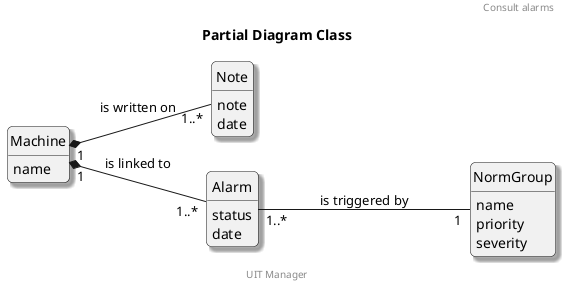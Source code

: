 @startuml
title Partial Diagram Class 
header Consult alarms
footer UIT Manager

skinparam monochrome true
skinparam linetype polyline
hide class circle
hide class stereotype
hide separator
hide empty members
skinparam shadowing true
skinparam roundcorner 10
left to right direction
skinparam ArrowThickness 1.

class Machine {
  name
}

class Note {
  note 
  date
}

class Alarm {
  status
  date
}

class NormGroup {
  name
  priority
  severity
}

Machine "1" *-- "1..*" Alarm : is linked to
Machine "1" *-- "1..*" Note : is written on
Alarm "1..*" --- "1" NormGroup : is triggered by
@enduml
